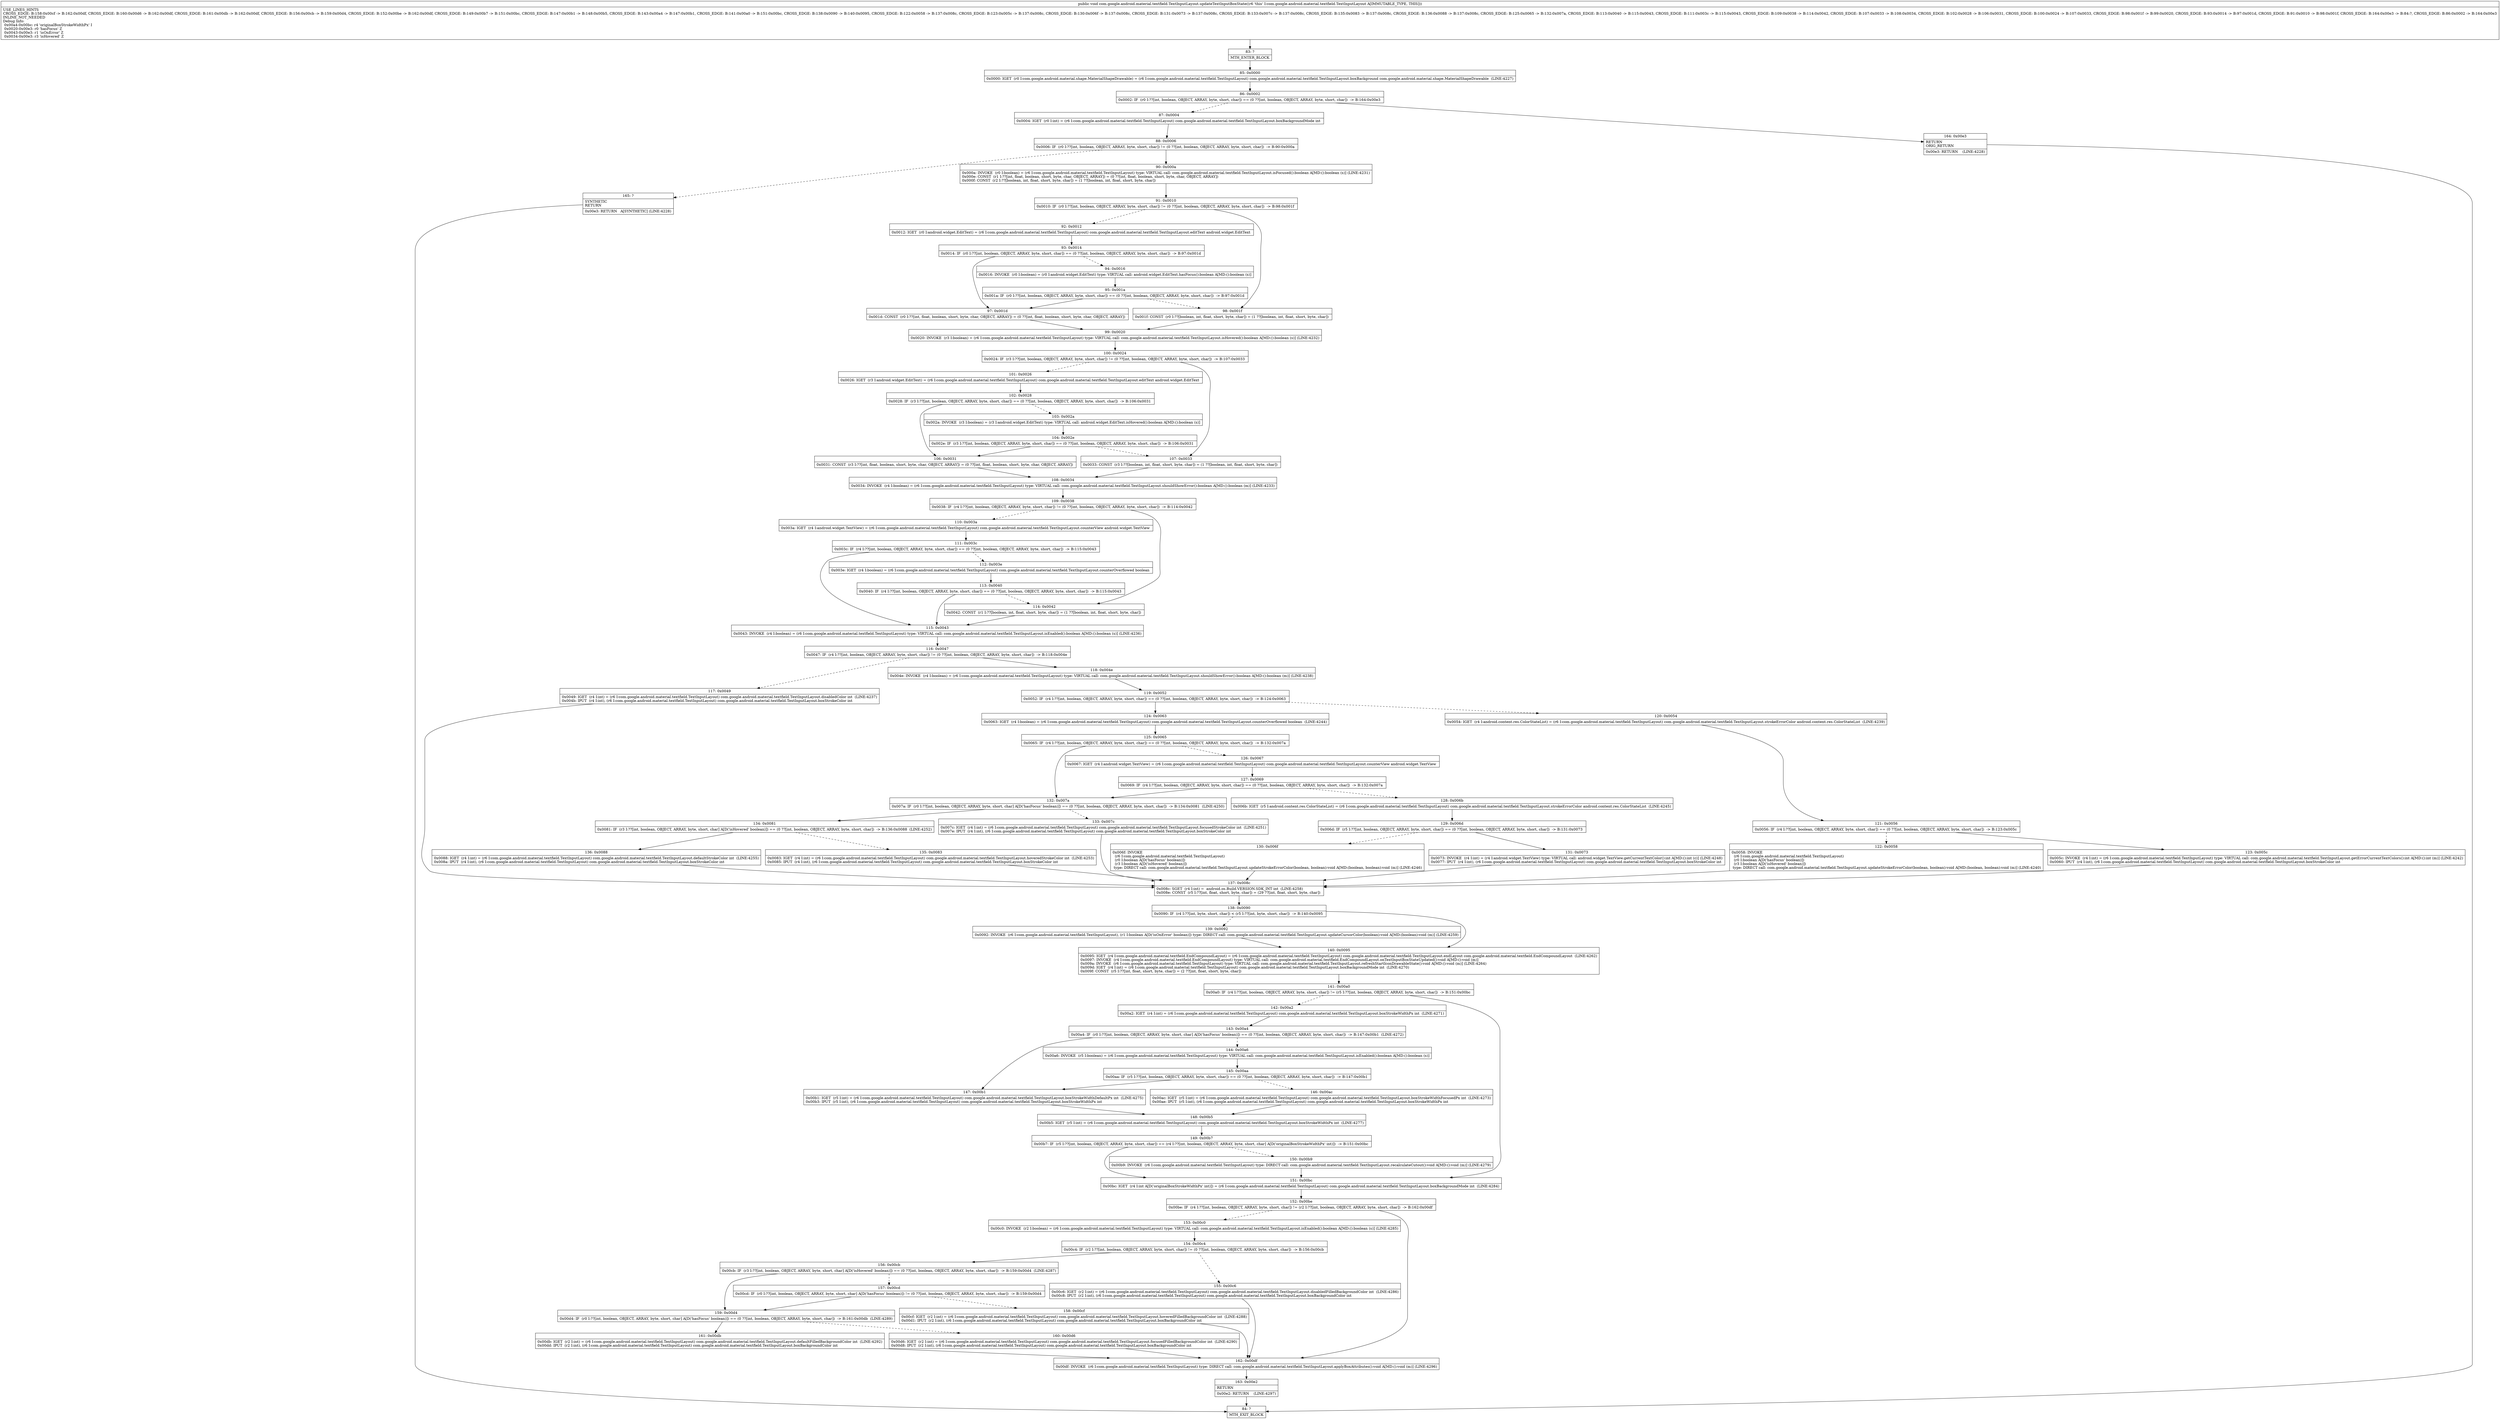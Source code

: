 digraph "CFG forcom.google.android.material.textfield.TextInputLayout.updateTextInputBoxState()V" {
Node_83 [shape=record,label="{83\:\ ?|MTH_ENTER_BLOCK\l}"];
Node_85 [shape=record,label="{85\:\ 0x0000|0x0000: IGET  (r0 I:com.google.android.material.shape.MaterialShapeDrawable) = (r6 I:com.google.android.material.textfield.TextInputLayout) com.google.android.material.textfield.TextInputLayout.boxBackground com.google.android.material.shape.MaterialShapeDrawable  (LINE:4227)\l}"];
Node_86 [shape=record,label="{86\:\ 0x0002|0x0002: IF  (r0 I:??[int, boolean, OBJECT, ARRAY, byte, short, char]) == (0 ??[int, boolean, OBJECT, ARRAY, byte, short, char])  \-\> B:164:0x00e3 \l}"];
Node_87 [shape=record,label="{87\:\ 0x0004|0x0004: IGET  (r0 I:int) = (r6 I:com.google.android.material.textfield.TextInputLayout) com.google.android.material.textfield.TextInputLayout.boxBackgroundMode int \l}"];
Node_88 [shape=record,label="{88\:\ 0x0006|0x0006: IF  (r0 I:??[int, boolean, OBJECT, ARRAY, byte, short, char]) != (0 ??[int, boolean, OBJECT, ARRAY, byte, short, char])  \-\> B:90:0x000a \l}"];
Node_90 [shape=record,label="{90\:\ 0x000a|0x000a: INVOKE  (r0 I:boolean) = (r6 I:com.google.android.material.textfield.TextInputLayout) type: VIRTUAL call: com.google.android.material.textfield.TextInputLayout.isFocused():boolean A[MD:():boolean (s)] (LINE:4231)\l0x000e: CONST  (r1 I:??[int, float, boolean, short, byte, char, OBJECT, ARRAY]) = (0 ??[int, float, boolean, short, byte, char, OBJECT, ARRAY]) \l0x000f: CONST  (r2 I:??[boolean, int, float, short, byte, char]) = (1 ??[boolean, int, float, short, byte, char]) \l}"];
Node_91 [shape=record,label="{91\:\ 0x0010|0x0010: IF  (r0 I:??[int, boolean, OBJECT, ARRAY, byte, short, char]) != (0 ??[int, boolean, OBJECT, ARRAY, byte, short, char])  \-\> B:98:0x001f \l}"];
Node_92 [shape=record,label="{92\:\ 0x0012|0x0012: IGET  (r0 I:android.widget.EditText) = (r6 I:com.google.android.material.textfield.TextInputLayout) com.google.android.material.textfield.TextInputLayout.editText android.widget.EditText \l}"];
Node_93 [shape=record,label="{93\:\ 0x0014|0x0014: IF  (r0 I:??[int, boolean, OBJECT, ARRAY, byte, short, char]) == (0 ??[int, boolean, OBJECT, ARRAY, byte, short, char])  \-\> B:97:0x001d \l}"];
Node_94 [shape=record,label="{94\:\ 0x0016|0x0016: INVOKE  (r0 I:boolean) = (r0 I:android.widget.EditText) type: VIRTUAL call: android.widget.EditText.hasFocus():boolean A[MD:():boolean (s)]\l}"];
Node_95 [shape=record,label="{95\:\ 0x001a|0x001a: IF  (r0 I:??[int, boolean, OBJECT, ARRAY, byte, short, char]) == (0 ??[int, boolean, OBJECT, ARRAY, byte, short, char])  \-\> B:97:0x001d \l}"];
Node_97 [shape=record,label="{97\:\ 0x001d|0x001d: CONST  (r0 I:??[int, float, boolean, short, byte, char, OBJECT, ARRAY]) = (0 ??[int, float, boolean, short, byte, char, OBJECT, ARRAY]) \l}"];
Node_99 [shape=record,label="{99\:\ 0x0020|0x0020: INVOKE  (r3 I:boolean) = (r6 I:com.google.android.material.textfield.TextInputLayout) type: VIRTUAL call: com.google.android.material.textfield.TextInputLayout.isHovered():boolean A[MD:():boolean (s)] (LINE:4232)\l}"];
Node_100 [shape=record,label="{100\:\ 0x0024|0x0024: IF  (r3 I:??[int, boolean, OBJECT, ARRAY, byte, short, char]) != (0 ??[int, boolean, OBJECT, ARRAY, byte, short, char])  \-\> B:107:0x0033 \l}"];
Node_101 [shape=record,label="{101\:\ 0x0026|0x0026: IGET  (r3 I:android.widget.EditText) = (r6 I:com.google.android.material.textfield.TextInputLayout) com.google.android.material.textfield.TextInputLayout.editText android.widget.EditText \l}"];
Node_102 [shape=record,label="{102\:\ 0x0028|0x0028: IF  (r3 I:??[int, boolean, OBJECT, ARRAY, byte, short, char]) == (0 ??[int, boolean, OBJECT, ARRAY, byte, short, char])  \-\> B:106:0x0031 \l}"];
Node_103 [shape=record,label="{103\:\ 0x002a|0x002a: INVOKE  (r3 I:boolean) = (r3 I:android.widget.EditText) type: VIRTUAL call: android.widget.EditText.isHovered():boolean A[MD:():boolean (s)]\l}"];
Node_104 [shape=record,label="{104\:\ 0x002e|0x002e: IF  (r3 I:??[int, boolean, OBJECT, ARRAY, byte, short, char]) == (0 ??[int, boolean, OBJECT, ARRAY, byte, short, char])  \-\> B:106:0x0031 \l}"];
Node_106 [shape=record,label="{106\:\ 0x0031|0x0031: CONST  (r3 I:??[int, float, boolean, short, byte, char, OBJECT, ARRAY]) = (0 ??[int, float, boolean, short, byte, char, OBJECT, ARRAY]) \l}"];
Node_108 [shape=record,label="{108\:\ 0x0034|0x0034: INVOKE  (r4 I:boolean) = (r6 I:com.google.android.material.textfield.TextInputLayout) type: VIRTUAL call: com.google.android.material.textfield.TextInputLayout.shouldShowError():boolean A[MD:():boolean (m)] (LINE:4233)\l}"];
Node_109 [shape=record,label="{109\:\ 0x0038|0x0038: IF  (r4 I:??[int, boolean, OBJECT, ARRAY, byte, short, char]) != (0 ??[int, boolean, OBJECT, ARRAY, byte, short, char])  \-\> B:114:0x0042 \l}"];
Node_110 [shape=record,label="{110\:\ 0x003a|0x003a: IGET  (r4 I:android.widget.TextView) = (r6 I:com.google.android.material.textfield.TextInputLayout) com.google.android.material.textfield.TextInputLayout.counterView android.widget.TextView \l}"];
Node_111 [shape=record,label="{111\:\ 0x003c|0x003c: IF  (r4 I:??[int, boolean, OBJECT, ARRAY, byte, short, char]) == (0 ??[int, boolean, OBJECT, ARRAY, byte, short, char])  \-\> B:115:0x0043 \l}"];
Node_112 [shape=record,label="{112\:\ 0x003e|0x003e: IGET  (r4 I:boolean) = (r6 I:com.google.android.material.textfield.TextInputLayout) com.google.android.material.textfield.TextInputLayout.counterOverflowed boolean \l}"];
Node_113 [shape=record,label="{113\:\ 0x0040|0x0040: IF  (r4 I:??[int, boolean, OBJECT, ARRAY, byte, short, char]) == (0 ??[int, boolean, OBJECT, ARRAY, byte, short, char])  \-\> B:115:0x0043 \l}"];
Node_115 [shape=record,label="{115\:\ 0x0043|0x0043: INVOKE  (r4 I:boolean) = (r6 I:com.google.android.material.textfield.TextInputLayout) type: VIRTUAL call: com.google.android.material.textfield.TextInputLayout.isEnabled():boolean A[MD:():boolean (s)] (LINE:4236)\l}"];
Node_116 [shape=record,label="{116\:\ 0x0047|0x0047: IF  (r4 I:??[int, boolean, OBJECT, ARRAY, byte, short, char]) != (0 ??[int, boolean, OBJECT, ARRAY, byte, short, char])  \-\> B:118:0x004e \l}"];
Node_117 [shape=record,label="{117\:\ 0x0049|0x0049: IGET  (r4 I:int) = (r6 I:com.google.android.material.textfield.TextInputLayout) com.google.android.material.textfield.TextInputLayout.disabledColor int  (LINE:4237)\l0x004b: IPUT  (r4 I:int), (r6 I:com.google.android.material.textfield.TextInputLayout) com.google.android.material.textfield.TextInputLayout.boxStrokeColor int \l}"];
Node_137 [shape=record,label="{137\:\ 0x008c|0x008c: SGET  (r4 I:int) =  android.os.Build.VERSION.SDK_INT int  (LINE:4258)\l0x008e: CONST  (r5 I:??[int, float, short, byte, char]) = (29 ??[int, float, short, byte, char]) \l}"];
Node_138 [shape=record,label="{138\:\ 0x0090|0x0090: IF  (r4 I:??[int, byte, short, char]) \< (r5 I:??[int, byte, short, char])  \-\> B:140:0x0095 \l}"];
Node_139 [shape=record,label="{139\:\ 0x0092|0x0092: INVOKE  (r6 I:com.google.android.material.textfield.TextInputLayout), (r1 I:boolean A[D('isOnError' boolean)]) type: DIRECT call: com.google.android.material.textfield.TextInputLayout.updateCursorColor(boolean):void A[MD:(boolean):void (m)] (LINE:4259)\l}"];
Node_140 [shape=record,label="{140\:\ 0x0095|0x0095: IGET  (r4 I:com.google.android.material.textfield.EndCompoundLayout) = (r6 I:com.google.android.material.textfield.TextInputLayout) com.google.android.material.textfield.TextInputLayout.endLayout com.google.android.material.textfield.EndCompoundLayout  (LINE:4262)\l0x0097: INVOKE  (r4 I:com.google.android.material.textfield.EndCompoundLayout) type: VIRTUAL call: com.google.android.material.textfield.EndCompoundLayout.onTextInputBoxStateUpdated():void A[MD:():void (m)]\l0x009a: INVOKE  (r6 I:com.google.android.material.textfield.TextInputLayout) type: VIRTUAL call: com.google.android.material.textfield.TextInputLayout.refreshStartIconDrawableState():void A[MD:():void (m)] (LINE:4264)\l0x009d: IGET  (r4 I:int) = (r6 I:com.google.android.material.textfield.TextInputLayout) com.google.android.material.textfield.TextInputLayout.boxBackgroundMode int  (LINE:4270)\l0x009f: CONST  (r5 I:??[int, float, short, byte, char]) = (2 ??[int, float, short, byte, char]) \l}"];
Node_141 [shape=record,label="{141\:\ 0x00a0|0x00a0: IF  (r4 I:??[int, boolean, OBJECT, ARRAY, byte, short, char]) != (r5 I:??[int, boolean, OBJECT, ARRAY, byte, short, char])  \-\> B:151:0x00bc \l}"];
Node_142 [shape=record,label="{142\:\ 0x00a2|0x00a2: IGET  (r4 I:int) = (r6 I:com.google.android.material.textfield.TextInputLayout) com.google.android.material.textfield.TextInputLayout.boxStrokeWidthPx int  (LINE:4271)\l}"];
Node_143 [shape=record,label="{143\:\ 0x00a4|0x00a4: IF  (r0 I:??[int, boolean, OBJECT, ARRAY, byte, short, char] A[D('hasFocus' boolean)]) == (0 ??[int, boolean, OBJECT, ARRAY, byte, short, char])  \-\> B:147:0x00b1  (LINE:4272)\l}"];
Node_144 [shape=record,label="{144\:\ 0x00a6|0x00a6: INVOKE  (r5 I:boolean) = (r6 I:com.google.android.material.textfield.TextInputLayout) type: VIRTUAL call: com.google.android.material.textfield.TextInputLayout.isEnabled():boolean A[MD:():boolean (s)]\l}"];
Node_145 [shape=record,label="{145\:\ 0x00aa|0x00aa: IF  (r5 I:??[int, boolean, OBJECT, ARRAY, byte, short, char]) == (0 ??[int, boolean, OBJECT, ARRAY, byte, short, char])  \-\> B:147:0x00b1 \l}"];
Node_146 [shape=record,label="{146\:\ 0x00ac|0x00ac: IGET  (r5 I:int) = (r6 I:com.google.android.material.textfield.TextInputLayout) com.google.android.material.textfield.TextInputLayout.boxStrokeWidthFocusedPx int  (LINE:4273)\l0x00ae: IPUT  (r5 I:int), (r6 I:com.google.android.material.textfield.TextInputLayout) com.google.android.material.textfield.TextInputLayout.boxStrokeWidthPx int \l}"];
Node_148 [shape=record,label="{148\:\ 0x00b5|0x00b5: IGET  (r5 I:int) = (r6 I:com.google.android.material.textfield.TextInputLayout) com.google.android.material.textfield.TextInputLayout.boxStrokeWidthPx int  (LINE:4277)\l}"];
Node_149 [shape=record,label="{149\:\ 0x00b7|0x00b7: IF  (r5 I:??[int, boolean, OBJECT, ARRAY, byte, short, char]) == (r4 I:??[int, boolean, OBJECT, ARRAY, byte, short, char] A[D('originalBoxStrokeWidthPx' int)])  \-\> B:151:0x00bc \l}"];
Node_150 [shape=record,label="{150\:\ 0x00b9|0x00b9: INVOKE  (r6 I:com.google.android.material.textfield.TextInputLayout) type: DIRECT call: com.google.android.material.textfield.TextInputLayout.recalculateCutout():void A[MD:():void (m)] (LINE:4279)\l}"];
Node_147 [shape=record,label="{147\:\ 0x00b1|0x00b1: IGET  (r5 I:int) = (r6 I:com.google.android.material.textfield.TextInputLayout) com.google.android.material.textfield.TextInputLayout.boxStrokeWidthDefaultPx int  (LINE:4275)\l0x00b3: IPUT  (r5 I:int), (r6 I:com.google.android.material.textfield.TextInputLayout) com.google.android.material.textfield.TextInputLayout.boxStrokeWidthPx int \l}"];
Node_151 [shape=record,label="{151\:\ 0x00bc|0x00bc: IGET  (r4 I:int A[D('originalBoxStrokeWidthPx' int)]) = (r6 I:com.google.android.material.textfield.TextInputLayout) com.google.android.material.textfield.TextInputLayout.boxBackgroundMode int  (LINE:4284)\l}"];
Node_152 [shape=record,label="{152\:\ 0x00be|0x00be: IF  (r4 I:??[int, boolean, OBJECT, ARRAY, byte, short, char]) != (r2 I:??[int, boolean, OBJECT, ARRAY, byte, short, char])  \-\> B:162:0x00df \l}"];
Node_153 [shape=record,label="{153\:\ 0x00c0|0x00c0: INVOKE  (r2 I:boolean) = (r6 I:com.google.android.material.textfield.TextInputLayout) type: VIRTUAL call: com.google.android.material.textfield.TextInputLayout.isEnabled():boolean A[MD:():boolean (s)] (LINE:4285)\l}"];
Node_154 [shape=record,label="{154\:\ 0x00c4|0x00c4: IF  (r2 I:??[int, boolean, OBJECT, ARRAY, byte, short, char]) != (0 ??[int, boolean, OBJECT, ARRAY, byte, short, char])  \-\> B:156:0x00cb \l}"];
Node_155 [shape=record,label="{155\:\ 0x00c6|0x00c6: IGET  (r2 I:int) = (r6 I:com.google.android.material.textfield.TextInputLayout) com.google.android.material.textfield.TextInputLayout.disabledFilledBackgroundColor int  (LINE:4286)\l0x00c8: IPUT  (r2 I:int), (r6 I:com.google.android.material.textfield.TextInputLayout) com.google.android.material.textfield.TextInputLayout.boxBackgroundColor int \l}"];
Node_156 [shape=record,label="{156\:\ 0x00cb|0x00cb: IF  (r3 I:??[int, boolean, OBJECT, ARRAY, byte, short, char] A[D('isHovered' boolean)]) == (0 ??[int, boolean, OBJECT, ARRAY, byte, short, char])  \-\> B:159:0x00d4  (LINE:4287)\l}"];
Node_157 [shape=record,label="{157\:\ 0x00cd|0x00cd: IF  (r0 I:??[int, boolean, OBJECT, ARRAY, byte, short, char] A[D('hasFocus' boolean)]) != (0 ??[int, boolean, OBJECT, ARRAY, byte, short, char])  \-\> B:159:0x00d4 \l}"];
Node_158 [shape=record,label="{158\:\ 0x00cf|0x00cf: IGET  (r2 I:int) = (r6 I:com.google.android.material.textfield.TextInputLayout) com.google.android.material.textfield.TextInputLayout.hoveredFilledBackgroundColor int  (LINE:4288)\l0x00d1: IPUT  (r2 I:int), (r6 I:com.google.android.material.textfield.TextInputLayout) com.google.android.material.textfield.TextInputLayout.boxBackgroundColor int \l}"];
Node_159 [shape=record,label="{159\:\ 0x00d4|0x00d4: IF  (r0 I:??[int, boolean, OBJECT, ARRAY, byte, short, char] A[D('hasFocus' boolean)]) == (0 ??[int, boolean, OBJECT, ARRAY, byte, short, char])  \-\> B:161:0x00db  (LINE:4289)\l}"];
Node_160 [shape=record,label="{160\:\ 0x00d6|0x00d6: IGET  (r2 I:int) = (r6 I:com.google.android.material.textfield.TextInputLayout) com.google.android.material.textfield.TextInputLayout.focusedFilledBackgroundColor int  (LINE:4290)\l0x00d8: IPUT  (r2 I:int), (r6 I:com.google.android.material.textfield.TextInputLayout) com.google.android.material.textfield.TextInputLayout.boxBackgroundColor int \l}"];
Node_161 [shape=record,label="{161\:\ 0x00db|0x00db: IGET  (r2 I:int) = (r6 I:com.google.android.material.textfield.TextInputLayout) com.google.android.material.textfield.TextInputLayout.defaultFilledBackgroundColor int  (LINE:4292)\l0x00dd: IPUT  (r2 I:int), (r6 I:com.google.android.material.textfield.TextInputLayout) com.google.android.material.textfield.TextInputLayout.boxBackgroundColor int \l}"];
Node_162 [shape=record,label="{162\:\ 0x00df|0x00df: INVOKE  (r6 I:com.google.android.material.textfield.TextInputLayout) type: DIRECT call: com.google.android.material.textfield.TextInputLayout.applyBoxAttributes():void A[MD:():void (m)] (LINE:4296)\l}"];
Node_163 [shape=record,label="{163\:\ 0x00e2|RETURN\l|0x00e2: RETURN    (LINE:4297)\l}"];
Node_84 [shape=record,label="{84\:\ ?|MTH_EXIT_BLOCK\l}"];
Node_118 [shape=record,label="{118\:\ 0x004e|0x004e: INVOKE  (r4 I:boolean) = (r6 I:com.google.android.material.textfield.TextInputLayout) type: VIRTUAL call: com.google.android.material.textfield.TextInputLayout.shouldShowError():boolean A[MD:():boolean (m)] (LINE:4238)\l}"];
Node_119 [shape=record,label="{119\:\ 0x0052|0x0052: IF  (r4 I:??[int, boolean, OBJECT, ARRAY, byte, short, char]) == (0 ??[int, boolean, OBJECT, ARRAY, byte, short, char])  \-\> B:124:0x0063 \l}"];
Node_120 [shape=record,label="{120\:\ 0x0054|0x0054: IGET  (r4 I:android.content.res.ColorStateList) = (r6 I:com.google.android.material.textfield.TextInputLayout) com.google.android.material.textfield.TextInputLayout.strokeErrorColor android.content.res.ColorStateList  (LINE:4239)\l}"];
Node_121 [shape=record,label="{121\:\ 0x0056|0x0056: IF  (r4 I:??[int, boolean, OBJECT, ARRAY, byte, short, char]) == (0 ??[int, boolean, OBJECT, ARRAY, byte, short, char])  \-\> B:123:0x005c \l}"];
Node_122 [shape=record,label="{122\:\ 0x0058|0x0058: INVOKE  \l  (r6 I:com.google.android.material.textfield.TextInputLayout)\l  (r0 I:boolean A[D('hasFocus' boolean)])\l  (r3 I:boolean A[D('isHovered' boolean)])\l type: DIRECT call: com.google.android.material.textfield.TextInputLayout.updateStrokeErrorColor(boolean, boolean):void A[MD:(boolean, boolean):void (m)] (LINE:4240)\l}"];
Node_123 [shape=record,label="{123\:\ 0x005c|0x005c: INVOKE  (r4 I:int) = (r6 I:com.google.android.material.textfield.TextInputLayout) type: VIRTUAL call: com.google.android.material.textfield.TextInputLayout.getErrorCurrentTextColors():int A[MD:():int (m)] (LINE:4242)\l0x0060: IPUT  (r4 I:int), (r6 I:com.google.android.material.textfield.TextInputLayout) com.google.android.material.textfield.TextInputLayout.boxStrokeColor int \l}"];
Node_124 [shape=record,label="{124\:\ 0x0063|0x0063: IGET  (r4 I:boolean) = (r6 I:com.google.android.material.textfield.TextInputLayout) com.google.android.material.textfield.TextInputLayout.counterOverflowed boolean  (LINE:4244)\l}"];
Node_125 [shape=record,label="{125\:\ 0x0065|0x0065: IF  (r4 I:??[int, boolean, OBJECT, ARRAY, byte, short, char]) == (0 ??[int, boolean, OBJECT, ARRAY, byte, short, char])  \-\> B:132:0x007a \l}"];
Node_126 [shape=record,label="{126\:\ 0x0067|0x0067: IGET  (r4 I:android.widget.TextView) = (r6 I:com.google.android.material.textfield.TextInputLayout) com.google.android.material.textfield.TextInputLayout.counterView android.widget.TextView \l}"];
Node_127 [shape=record,label="{127\:\ 0x0069|0x0069: IF  (r4 I:??[int, boolean, OBJECT, ARRAY, byte, short, char]) == (0 ??[int, boolean, OBJECT, ARRAY, byte, short, char])  \-\> B:132:0x007a \l}"];
Node_128 [shape=record,label="{128\:\ 0x006b|0x006b: IGET  (r5 I:android.content.res.ColorStateList) = (r6 I:com.google.android.material.textfield.TextInputLayout) com.google.android.material.textfield.TextInputLayout.strokeErrorColor android.content.res.ColorStateList  (LINE:4245)\l}"];
Node_129 [shape=record,label="{129\:\ 0x006d|0x006d: IF  (r5 I:??[int, boolean, OBJECT, ARRAY, byte, short, char]) == (0 ??[int, boolean, OBJECT, ARRAY, byte, short, char])  \-\> B:131:0x0073 \l}"];
Node_130 [shape=record,label="{130\:\ 0x006f|0x006f: INVOKE  \l  (r6 I:com.google.android.material.textfield.TextInputLayout)\l  (r0 I:boolean A[D('hasFocus' boolean)])\l  (r3 I:boolean A[D('isHovered' boolean)])\l type: DIRECT call: com.google.android.material.textfield.TextInputLayout.updateStrokeErrorColor(boolean, boolean):void A[MD:(boolean, boolean):void (m)] (LINE:4246)\l}"];
Node_131 [shape=record,label="{131\:\ 0x0073|0x0073: INVOKE  (r4 I:int) = (r4 I:android.widget.TextView) type: VIRTUAL call: android.widget.TextView.getCurrentTextColor():int A[MD:():int (c)] (LINE:4248)\l0x0077: IPUT  (r4 I:int), (r6 I:com.google.android.material.textfield.TextInputLayout) com.google.android.material.textfield.TextInputLayout.boxStrokeColor int \l}"];
Node_132 [shape=record,label="{132\:\ 0x007a|0x007a: IF  (r0 I:??[int, boolean, OBJECT, ARRAY, byte, short, char] A[D('hasFocus' boolean)]) == (0 ??[int, boolean, OBJECT, ARRAY, byte, short, char])  \-\> B:134:0x0081  (LINE:4250)\l}"];
Node_133 [shape=record,label="{133\:\ 0x007c|0x007c: IGET  (r4 I:int) = (r6 I:com.google.android.material.textfield.TextInputLayout) com.google.android.material.textfield.TextInputLayout.focusedStrokeColor int  (LINE:4251)\l0x007e: IPUT  (r4 I:int), (r6 I:com.google.android.material.textfield.TextInputLayout) com.google.android.material.textfield.TextInputLayout.boxStrokeColor int \l}"];
Node_134 [shape=record,label="{134\:\ 0x0081|0x0081: IF  (r3 I:??[int, boolean, OBJECT, ARRAY, byte, short, char] A[D('isHovered' boolean)]) == (0 ??[int, boolean, OBJECT, ARRAY, byte, short, char])  \-\> B:136:0x0088  (LINE:4252)\l}"];
Node_135 [shape=record,label="{135\:\ 0x0083|0x0083: IGET  (r4 I:int) = (r6 I:com.google.android.material.textfield.TextInputLayout) com.google.android.material.textfield.TextInputLayout.hoveredStrokeColor int  (LINE:4253)\l0x0085: IPUT  (r4 I:int), (r6 I:com.google.android.material.textfield.TextInputLayout) com.google.android.material.textfield.TextInputLayout.boxStrokeColor int \l}"];
Node_136 [shape=record,label="{136\:\ 0x0088|0x0088: IGET  (r4 I:int) = (r6 I:com.google.android.material.textfield.TextInputLayout) com.google.android.material.textfield.TextInputLayout.defaultStrokeColor int  (LINE:4255)\l0x008a: IPUT  (r4 I:int), (r6 I:com.google.android.material.textfield.TextInputLayout) com.google.android.material.textfield.TextInputLayout.boxStrokeColor int \l}"];
Node_114 [shape=record,label="{114\:\ 0x0042|0x0042: CONST  (r1 I:??[boolean, int, float, short, byte, char]) = (1 ??[boolean, int, float, short, byte, char]) \l}"];
Node_107 [shape=record,label="{107\:\ 0x0033|0x0033: CONST  (r3 I:??[boolean, int, float, short, byte, char]) = (1 ??[boolean, int, float, short, byte, char]) \l}"];
Node_98 [shape=record,label="{98\:\ 0x001f|0x001f: CONST  (r0 I:??[boolean, int, float, short, byte, char]) = (1 ??[boolean, int, float, short, byte, char]) \l}"];
Node_165 [shape=record,label="{165\:\ ?|SYNTHETIC\lRETURN\l|0x00e3: RETURN   A[SYNTHETIC] (LINE:4228)\l}"];
Node_164 [shape=record,label="{164\:\ 0x00e3|RETURN\lORIG_RETURN\l|0x00e3: RETURN    (LINE:4228)\l}"];
MethodNode[shape=record,label="{public void com.google.android.material.textfield.TextInputLayout.updateTextInputBoxState((r6 'this' I:com.google.android.material.textfield.TextInputLayout A[IMMUTABLE_TYPE, THIS]))  | USE_LINES_HINTS\lCROSS_EDGE: B:158:0x00cf \-\> B:162:0x00df, CROSS_EDGE: B:160:0x00d6 \-\> B:162:0x00df, CROSS_EDGE: B:161:0x00db \-\> B:162:0x00df, CROSS_EDGE: B:156:0x00cb \-\> B:159:0x00d4, CROSS_EDGE: B:152:0x00be \-\> B:162:0x00df, CROSS_EDGE: B:149:0x00b7 \-\> B:151:0x00bc, CROSS_EDGE: B:147:0x00b1 \-\> B:148:0x00b5, CROSS_EDGE: B:143:0x00a4 \-\> B:147:0x00b1, CROSS_EDGE: B:141:0x00a0 \-\> B:151:0x00bc, CROSS_EDGE: B:138:0x0090 \-\> B:140:0x0095, CROSS_EDGE: B:122:0x0058 \-\> B:137:0x008c, CROSS_EDGE: B:123:0x005c \-\> B:137:0x008c, CROSS_EDGE: B:130:0x006f \-\> B:137:0x008c, CROSS_EDGE: B:131:0x0073 \-\> B:137:0x008c, CROSS_EDGE: B:133:0x007c \-\> B:137:0x008c, CROSS_EDGE: B:135:0x0083 \-\> B:137:0x008c, CROSS_EDGE: B:136:0x0088 \-\> B:137:0x008c, CROSS_EDGE: B:125:0x0065 \-\> B:132:0x007a, CROSS_EDGE: B:113:0x0040 \-\> B:115:0x0043, CROSS_EDGE: B:111:0x003c \-\> B:115:0x0043, CROSS_EDGE: B:109:0x0038 \-\> B:114:0x0042, CROSS_EDGE: B:107:0x0033 \-\> B:108:0x0034, CROSS_EDGE: B:102:0x0028 \-\> B:106:0x0031, CROSS_EDGE: B:100:0x0024 \-\> B:107:0x0033, CROSS_EDGE: B:98:0x001f \-\> B:99:0x0020, CROSS_EDGE: B:93:0x0014 \-\> B:97:0x001d, CROSS_EDGE: B:91:0x0010 \-\> B:98:0x001f, CROSS_EDGE: B:164:0x00e3 \-\> B:84:?, CROSS_EDGE: B:86:0x0002 \-\> B:164:0x00e3\lINLINE_NOT_NEEDED\lDebug Info:\l  0x00a4\-0x00bc: r4 'originalBoxStrokeWidthPx' I\l  0x0020\-0x00e3: r0 'hasFocus' Z\l  0x0043\-0x00e3: r1 'isOnError' Z\l  0x0034\-0x00e3: r3 'isHovered' Z\l}"];
MethodNode -> Node_83;Node_83 -> Node_85;
Node_85 -> Node_86;
Node_86 -> Node_87[style=dashed];
Node_86 -> Node_164;
Node_87 -> Node_88;
Node_88 -> Node_90;
Node_88 -> Node_165[style=dashed];
Node_90 -> Node_91;
Node_91 -> Node_92[style=dashed];
Node_91 -> Node_98;
Node_92 -> Node_93;
Node_93 -> Node_94[style=dashed];
Node_93 -> Node_97;
Node_94 -> Node_95;
Node_95 -> Node_97;
Node_95 -> Node_98[style=dashed];
Node_97 -> Node_99;
Node_99 -> Node_100;
Node_100 -> Node_101[style=dashed];
Node_100 -> Node_107;
Node_101 -> Node_102;
Node_102 -> Node_103[style=dashed];
Node_102 -> Node_106;
Node_103 -> Node_104;
Node_104 -> Node_106;
Node_104 -> Node_107[style=dashed];
Node_106 -> Node_108;
Node_108 -> Node_109;
Node_109 -> Node_110[style=dashed];
Node_109 -> Node_114;
Node_110 -> Node_111;
Node_111 -> Node_112[style=dashed];
Node_111 -> Node_115;
Node_112 -> Node_113;
Node_113 -> Node_114[style=dashed];
Node_113 -> Node_115;
Node_115 -> Node_116;
Node_116 -> Node_117[style=dashed];
Node_116 -> Node_118;
Node_117 -> Node_137;
Node_137 -> Node_138;
Node_138 -> Node_139[style=dashed];
Node_138 -> Node_140;
Node_139 -> Node_140;
Node_140 -> Node_141;
Node_141 -> Node_142[style=dashed];
Node_141 -> Node_151;
Node_142 -> Node_143;
Node_143 -> Node_144[style=dashed];
Node_143 -> Node_147;
Node_144 -> Node_145;
Node_145 -> Node_146[style=dashed];
Node_145 -> Node_147;
Node_146 -> Node_148;
Node_148 -> Node_149;
Node_149 -> Node_150[style=dashed];
Node_149 -> Node_151;
Node_150 -> Node_151;
Node_147 -> Node_148;
Node_151 -> Node_152;
Node_152 -> Node_153[style=dashed];
Node_152 -> Node_162;
Node_153 -> Node_154;
Node_154 -> Node_155[style=dashed];
Node_154 -> Node_156;
Node_155 -> Node_162;
Node_156 -> Node_157[style=dashed];
Node_156 -> Node_159;
Node_157 -> Node_158[style=dashed];
Node_157 -> Node_159;
Node_158 -> Node_162;
Node_159 -> Node_160[style=dashed];
Node_159 -> Node_161;
Node_160 -> Node_162;
Node_161 -> Node_162;
Node_162 -> Node_163;
Node_163 -> Node_84;
Node_118 -> Node_119;
Node_119 -> Node_120[style=dashed];
Node_119 -> Node_124;
Node_120 -> Node_121;
Node_121 -> Node_122[style=dashed];
Node_121 -> Node_123;
Node_122 -> Node_137;
Node_123 -> Node_137;
Node_124 -> Node_125;
Node_125 -> Node_126[style=dashed];
Node_125 -> Node_132;
Node_126 -> Node_127;
Node_127 -> Node_128[style=dashed];
Node_127 -> Node_132;
Node_128 -> Node_129;
Node_129 -> Node_130[style=dashed];
Node_129 -> Node_131;
Node_130 -> Node_137;
Node_131 -> Node_137;
Node_132 -> Node_133[style=dashed];
Node_132 -> Node_134;
Node_133 -> Node_137;
Node_134 -> Node_135[style=dashed];
Node_134 -> Node_136;
Node_135 -> Node_137;
Node_136 -> Node_137;
Node_114 -> Node_115;
Node_107 -> Node_108;
Node_98 -> Node_99;
Node_165 -> Node_84;
Node_164 -> Node_84;
}

